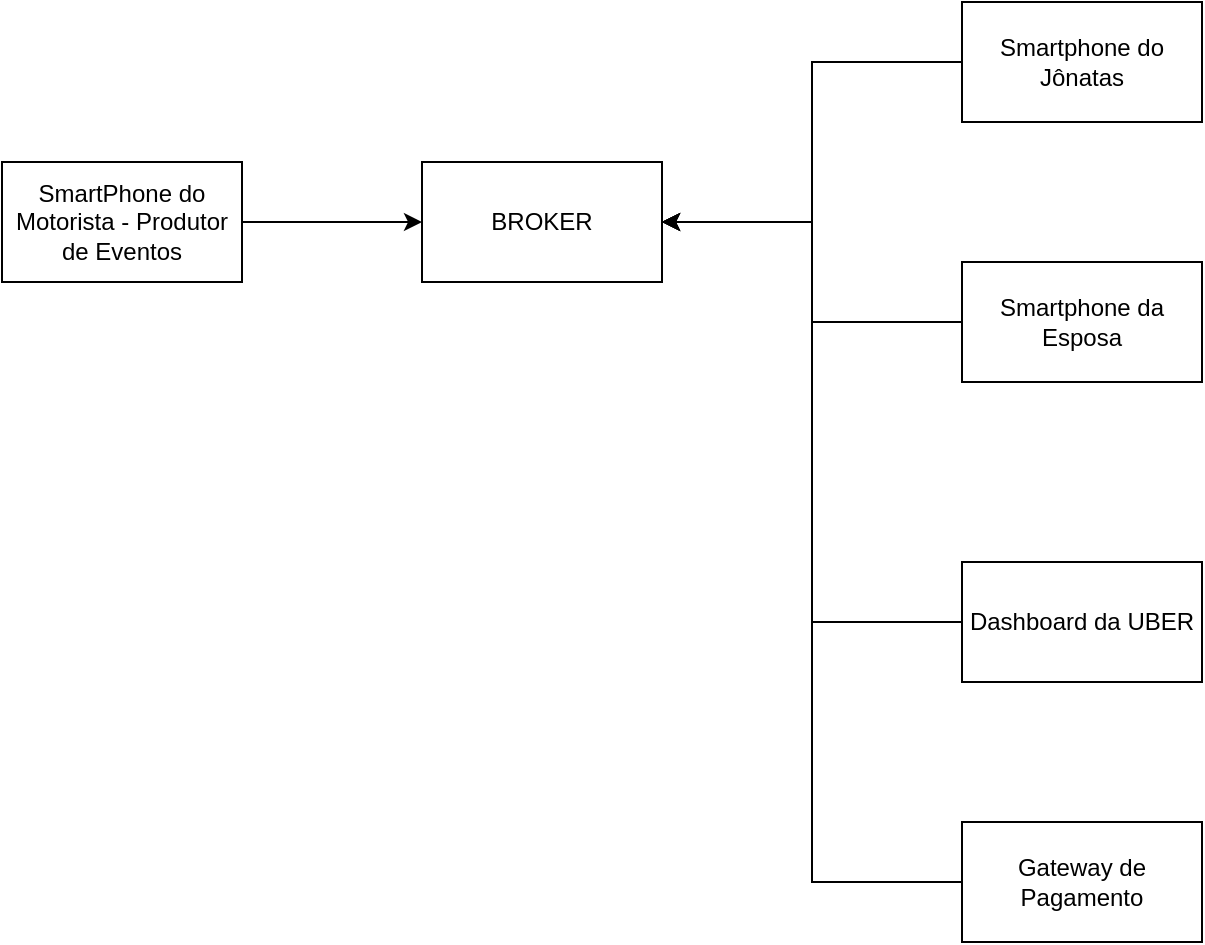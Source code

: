 <mxfile version="21.2.8" type="device" pages="3">
  <diagram name="Uber" id="jLLovNdxrYh4mlNvPqiQ">
    <mxGraphModel dx="977" dy="566" grid="1" gridSize="10" guides="1" tooltips="1" connect="1" arrows="1" fold="1" page="1" pageScale="1" pageWidth="1169" pageHeight="827" math="0" shadow="0">
      <root>
        <mxCell id="0" />
        <mxCell id="1" parent="0" />
        <mxCell id="WAbnehkyM1PdjyxMHa0J-2" style="edgeStyle=orthogonalEdgeStyle;rounded=0;orthogonalLoop=1;jettySize=auto;html=1;" edge="1" parent="1" source="WAbnehkyM1PdjyxMHa0J-1" target="WAbnehkyM1PdjyxMHa0J-3">
          <mxGeometry relative="1" as="geometry">
            <mxPoint x="340.0" y="200" as="targetPoint" />
          </mxGeometry>
        </mxCell>
        <mxCell id="WAbnehkyM1PdjyxMHa0J-1" value="SmartPhone do Motorista - Produtor de Eventos" style="rounded=0;whiteSpace=wrap;html=1;" vertex="1" parent="1">
          <mxGeometry x="70" y="170" width="120" height="60" as="geometry" />
        </mxCell>
        <mxCell id="WAbnehkyM1PdjyxMHa0J-3" value="BROKER" style="rounded=0;whiteSpace=wrap;html=1;" vertex="1" parent="1">
          <mxGeometry x="280.0" y="170" width="120" height="60" as="geometry" />
        </mxCell>
        <mxCell id="WAbnehkyM1PdjyxMHa0J-5" style="edgeStyle=orthogonalEdgeStyle;rounded=0;orthogonalLoop=1;jettySize=auto;html=1;entryX=1;entryY=0.5;entryDx=0;entryDy=0;" edge="1" parent="1" source="WAbnehkyM1PdjyxMHa0J-4" target="WAbnehkyM1PdjyxMHa0J-3">
          <mxGeometry relative="1" as="geometry" />
        </mxCell>
        <mxCell id="WAbnehkyM1PdjyxMHa0J-4" value="Smartphone do Jônatas" style="rounded=0;whiteSpace=wrap;html=1;" vertex="1" parent="1">
          <mxGeometry x="550" y="90" width="120" height="60" as="geometry" />
        </mxCell>
        <mxCell id="WAbnehkyM1PdjyxMHa0J-7" style="edgeStyle=orthogonalEdgeStyle;rounded=0;orthogonalLoop=1;jettySize=auto;html=1;entryX=1;entryY=0.5;entryDx=0;entryDy=0;" edge="1" parent="1" source="WAbnehkyM1PdjyxMHa0J-6" target="WAbnehkyM1PdjyxMHa0J-3">
          <mxGeometry relative="1" as="geometry" />
        </mxCell>
        <mxCell id="WAbnehkyM1PdjyxMHa0J-6" value="Smartphone da Esposa" style="rounded=0;whiteSpace=wrap;html=1;" vertex="1" parent="1">
          <mxGeometry x="550" y="220" width="120" height="60" as="geometry" />
        </mxCell>
        <mxCell id="WAbnehkyM1PdjyxMHa0J-10" style="edgeStyle=orthogonalEdgeStyle;rounded=0;orthogonalLoop=1;jettySize=auto;html=1;entryX=1;entryY=0.5;entryDx=0;entryDy=0;" edge="1" parent="1" source="WAbnehkyM1PdjyxMHa0J-8" target="WAbnehkyM1PdjyxMHa0J-3">
          <mxGeometry relative="1" as="geometry" />
        </mxCell>
        <mxCell id="WAbnehkyM1PdjyxMHa0J-8" value="Dashboard da UBER" style="rounded=0;whiteSpace=wrap;html=1;" vertex="1" parent="1">
          <mxGeometry x="550" y="370" width="120" height="60" as="geometry" />
        </mxCell>
        <mxCell id="WAbnehkyM1PdjyxMHa0J-12" style="edgeStyle=orthogonalEdgeStyle;rounded=0;orthogonalLoop=1;jettySize=auto;html=1;entryX=1;entryY=0.5;entryDx=0;entryDy=0;" edge="1" parent="1" source="WAbnehkyM1PdjyxMHa0J-11" target="WAbnehkyM1PdjyxMHa0J-3">
          <mxGeometry relative="1" as="geometry" />
        </mxCell>
        <mxCell id="WAbnehkyM1PdjyxMHa0J-11" value="Gateway de Pagamento" style="rounded=0;whiteSpace=wrap;html=1;" vertex="1" parent="1">
          <mxGeometry x="550" y="500" width="120" height="60" as="geometry" />
        </mxCell>
      </root>
    </mxGraphModel>
  </diagram>
  <diagram id="4tUlyenhz_04QG3sHfMa" name="Seguradora">
    <mxGraphModel dx="977" dy="566" grid="1" gridSize="10" guides="1" tooltips="1" connect="1" arrows="1" fold="1" page="1" pageScale="1" pageWidth="1169" pageHeight="827" math="0" shadow="0">
      <root>
        <mxCell id="0" />
        <mxCell id="1" parent="0" />
        <mxCell id="jGz9LGjT8MwWJozLt32F-33" value="" style="rounded=0;whiteSpace=wrap;html=1;fillColor=#f8cecc;strokeColor=#b85450;" vertex="1" parent="1">
          <mxGeometry x="800" y="340" width="590" height="340" as="geometry" />
        </mxCell>
        <mxCell id="jGz9LGjT8MwWJozLt32F-11" value="" style="rounded=0;whiteSpace=wrap;html=1;fillColor=#dae8fc;strokeColor=#6c8ebf;" vertex="1" parent="1">
          <mxGeometry x="100" y="340" width="680" height="340" as="geometry" />
        </mxCell>
        <mxCell id="yvtZ0-kwOsb3QNSa3hHj-15" value="" style="rounded=0;whiteSpace=wrap;html=1;fillColor=#fff2cc;strokeColor=#d6b656;" vertex="1" parent="1">
          <mxGeometry x="100" y="10" width="680" height="320" as="geometry" />
        </mxCell>
        <mxCell id="yvtZ0-kwOsb3QNSa3hHj-1" value="Automóveis" style="rounded=0;whiteSpace=wrap;html=1;" vertex="1" parent="1">
          <mxGeometry x="150" y="30" width="120" height="60" as="geometry" />
        </mxCell>
        <mxCell id="yvtZ0-kwOsb3QNSa3hHj-2" value="Casas" style="rounded=0;whiteSpace=wrap;html=1;" vertex="1" parent="1">
          <mxGeometry x="150" y="130" width="120" height="60" as="geometry" />
        </mxCell>
        <mxCell id="yvtZ0-kwOsb3QNSa3hHj-3" value="Vida" style="rounded=0;whiteSpace=wrap;html=1;" vertex="1" parent="1">
          <mxGeometry x="150" y="240" width="120" height="60" as="geometry" />
        </mxCell>
        <mxCell id="yvtZ0-kwOsb3QNSa3hHj-5" value="Select * from auto where nif = 123456789" style="edgeStyle=orthogonalEdgeStyle;rounded=0;orthogonalLoop=1;jettySize=auto;html=1;entryX=1;entryY=0.5;entryDx=0;entryDy=0;" edge="1" parent="1" source="yvtZ0-kwOsb3QNSa3hHj-4" target="yvtZ0-kwOsb3QNSa3hHj-1">
          <mxGeometry relative="1" as="geometry" />
        </mxCell>
        <mxCell id="yvtZ0-kwOsb3QNSa3hHj-6" value="Select * from casa where nif = 123456789" style="edgeStyle=orthogonalEdgeStyle;rounded=0;orthogonalLoop=1;jettySize=auto;html=1;entryX=1.002;entryY=0.333;entryDx=0;entryDy=0;entryPerimeter=0;" edge="1" parent="1" source="yvtZ0-kwOsb3QNSa3hHj-4" target="yvtZ0-kwOsb3QNSa3hHj-2">
          <mxGeometry relative="1" as="geometry" />
        </mxCell>
        <mxCell id="yvtZ0-kwOsb3QNSa3hHj-7" value="Select * from vida where nif = 123456789" style="edgeStyle=orthogonalEdgeStyle;rounded=0;orthogonalLoop=1;jettySize=auto;html=1;entryX=1;entryY=0.5;entryDx=0;entryDy=0;" edge="1" parent="1" source="yvtZ0-kwOsb3QNSa3hHj-4" target="yvtZ0-kwOsb3QNSa3hHj-3">
          <mxGeometry relative="1" as="geometry" />
        </mxCell>
        <mxCell id="yvtZ0-kwOsb3QNSa3hHj-4" value="Cliente" style="rounded=0;whiteSpace=wrap;html=1;" vertex="1" parent="1">
          <mxGeometry x="595" y="120" width="120" height="60" as="geometry" />
        </mxCell>
        <mxCell id="jGz9LGjT8MwWJozLt32F-3" style="edgeStyle=orthogonalEdgeStyle;rounded=0;orthogonalLoop=1;jettySize=auto;html=1;entryX=0;entryY=0.75;entryDx=0;entryDy=0;" edge="1" parent="1" source="yvtZ0-kwOsb3QNSa3hHj-8" target="yvtZ0-kwOsb3QNSa3hHj-17">
          <mxGeometry relative="1" as="geometry" />
        </mxCell>
        <mxCell id="yvtZ0-kwOsb3QNSa3hHj-8" value="Automóveis" style="rounded=0;whiteSpace=wrap;html=1;" vertex="1" parent="1">
          <mxGeometry x="120" y="360" width="120" height="60" as="geometry" />
        </mxCell>
        <mxCell id="jGz9LGjT8MwWJozLt32F-4" style="edgeStyle=orthogonalEdgeStyle;rounded=0;orthogonalLoop=1;jettySize=auto;html=1;entryX=0;entryY=0.5;entryDx=0;entryDy=0;" edge="1" parent="1" source="yvtZ0-kwOsb3QNSa3hHj-9" target="jGz9LGjT8MwWJozLt32F-1">
          <mxGeometry relative="1" as="geometry" />
        </mxCell>
        <mxCell id="yvtZ0-kwOsb3QNSa3hHj-9" value="Casas" style="rounded=0;whiteSpace=wrap;html=1;" vertex="1" parent="1">
          <mxGeometry x="120" y="460" width="120" height="60" as="geometry" />
        </mxCell>
        <mxCell id="jGz9LGjT8MwWJozLt32F-5" style="edgeStyle=orthogonalEdgeStyle;rounded=0;orthogonalLoop=1;jettySize=auto;html=1;entryX=0;entryY=0.5;entryDx=0;entryDy=0;" edge="1" parent="1" source="yvtZ0-kwOsb3QNSa3hHj-10" target="jGz9LGjT8MwWJozLt32F-2">
          <mxGeometry relative="1" as="geometry" />
        </mxCell>
        <mxCell id="yvtZ0-kwOsb3QNSa3hHj-10" value="Vida" style="rounded=0;whiteSpace=wrap;html=1;" vertex="1" parent="1">
          <mxGeometry x="120" y="570" width="120" height="60" as="geometry" />
        </mxCell>
        <mxCell id="jGz9LGjT8MwWJozLt32F-10" style="edgeStyle=orthogonalEdgeStyle;rounded=0;orthogonalLoop=1;jettySize=auto;html=1;entryX=1;entryY=0.5;entryDx=0;entryDy=0;" edge="1" parent="1" source="yvtZ0-kwOsb3QNSa3hHj-14" target="jGz9LGjT8MwWJozLt32F-6">
          <mxGeometry relative="1" as="geometry" />
        </mxCell>
        <mxCell id="yvtZ0-kwOsb3QNSa3hHj-14" value="Cliente" style="rounded=0;whiteSpace=wrap;html=1;" vertex="1" parent="1">
          <mxGeometry x="645" y="460" width="120" height="60" as="geometry" />
        </mxCell>
        <mxCell id="yvtZ0-kwOsb3QNSa3hHj-16" value="Tradicional" style="text;html=1;strokeColor=none;fillColor=none;align=center;verticalAlign=middle;whiteSpace=wrap;rounded=0;" vertex="1" parent="1">
          <mxGeometry x="700" y="10" width="60" height="30" as="geometry" />
        </mxCell>
        <mxCell id="jGz9LGjT8MwWJozLt32F-7" style="edgeStyle=orthogonalEdgeStyle;rounded=0;orthogonalLoop=1;jettySize=auto;html=1;entryX=0.001;entryY=0.616;entryDx=0;entryDy=0;entryPerimeter=0;" edge="1" parent="1" source="yvtZ0-kwOsb3QNSa3hHj-17" target="jGz9LGjT8MwWJozLt32F-6">
          <mxGeometry relative="1" as="geometry">
            <Array as="points">
              <mxPoint x="430" y="386" />
              <mxPoint x="430" y="490" />
              <mxPoint x="470" y="490" />
            </Array>
          </mxGeometry>
        </mxCell>
        <mxCell id="yvtZ0-kwOsb3QNSa3hHj-17" value="BrokerAuto" style="rounded=0;whiteSpace=wrap;html=1;" vertex="1" parent="1">
          <mxGeometry x="300" y="376" width="90" height="20" as="geometry" />
        </mxCell>
        <mxCell id="jGz9LGjT8MwWJozLt32F-8" style="edgeStyle=orthogonalEdgeStyle;rounded=0;orthogonalLoop=1;jettySize=auto;html=1;entryX=0;entryY=0.5;entryDx=0;entryDy=0;" edge="1" parent="1" source="jGz9LGjT8MwWJozLt32F-1" target="jGz9LGjT8MwWJozLt32F-6">
          <mxGeometry relative="1" as="geometry" />
        </mxCell>
        <mxCell id="jGz9LGjT8MwWJozLt32F-1" value="BrokerCasa" style="rounded=0;whiteSpace=wrap;html=1;" vertex="1" parent="1">
          <mxGeometry x="300" y="480" width="90" height="20" as="geometry" />
        </mxCell>
        <mxCell id="jGz9LGjT8MwWJozLt32F-9" style="edgeStyle=orthogonalEdgeStyle;rounded=0;orthogonalLoop=1;jettySize=auto;html=1;entryX=0;entryY=0.5;entryDx=0;entryDy=0;" edge="1" parent="1" source="jGz9LGjT8MwWJozLt32F-2" target="jGz9LGjT8MwWJozLt32F-6">
          <mxGeometry relative="1" as="geometry" />
        </mxCell>
        <mxCell id="jGz9LGjT8MwWJozLt32F-2" value="BrokerVida" style="rounded=0;whiteSpace=wrap;html=1;" vertex="1" parent="1">
          <mxGeometry x="300" y="590" width="90" height="20" as="geometry" />
        </mxCell>
        <mxCell id="jGz9LGjT8MwWJozLt32F-6" value="Database Visao360" style="rounded=0;whiteSpace=wrap;html=1;" vertex="1" parent="1">
          <mxGeometry x="470" y="460" width="120" height="60" as="geometry" />
        </mxCell>
        <mxCell id="jGz9LGjT8MwWJozLt32F-12" value="Orientado a Eventos" style="text;html=1;strokeColor=none;fillColor=none;align=center;verticalAlign=middle;whiteSpace=wrap;rounded=0;" vertex="1" parent="1">
          <mxGeometry x="660" y="346" width="120" height="30" as="geometry" />
        </mxCell>
        <mxCell id="jGz9LGjT8MwWJozLt32F-26" style="edgeStyle=orthogonalEdgeStyle;rounded=0;orthogonalLoop=1;jettySize=auto;html=1;entryX=-0.014;entryY=0.563;entryDx=0;entryDy=0;entryPerimeter=0;" edge="1" parent="1" source="jGz9LGjT8MwWJozLt32F-13" target="jGz9LGjT8MwWJozLt32F-25">
          <mxGeometry relative="1" as="geometry" />
        </mxCell>
        <mxCell id="jGz9LGjT8MwWJozLt32F-13" value="EventHub" style="image;aspect=fixed;html=1;points=[];align=center;fontSize=12;image=img/lib/azure2/iot/Event_Hubs.svg;" vertex="1" parent="1">
          <mxGeometry x="1020" y="514" width="29.03" height="26" as="geometry" />
        </mxCell>
        <mxCell id="jGz9LGjT8MwWJozLt32F-14" value="SeguroAuto" style="image;sketch=0;aspect=fixed;html=1;points=[];align=center;fontSize=12;image=img/lib/mscae/App_Services.svg;" vertex="1" parent="1">
          <mxGeometry x="840" y="346" width="20" height="20" as="geometry" />
        </mxCell>
        <mxCell id="jGz9LGjT8MwWJozLt32F-22" style="edgeStyle=orthogonalEdgeStyle;rounded=0;orthogonalLoop=1;jettySize=auto;html=1;entryX=0.026;entryY=0.403;entryDx=0;entryDy=0;entryPerimeter=0;" edge="1" parent="1" source="jGz9LGjT8MwWJozLt32F-15" target="jGz9LGjT8MwWJozLt32F-13">
          <mxGeometry relative="1" as="geometry">
            <Array as="points">
              <mxPoint x="940" y="400" />
              <mxPoint x="940" y="525" />
            </Array>
          </mxGeometry>
        </mxCell>
        <mxCell id="jGz9LGjT8MwWJozLt32F-15" value="AutoDB" style="image;aspect=fixed;html=1;points=[];align=center;fontSize=12;image=img/lib/azure2/databases/SQL_Database.svg;" vertex="1" parent="1">
          <mxGeometry x="850" y="390" width="15" height="20" as="geometry" />
        </mxCell>
        <mxCell id="jGz9LGjT8MwWJozLt32F-16" value="SeguroCasa" style="image;sketch=0;aspect=fixed;html=1;points=[];align=center;fontSize=12;image=img/lib/mscae/App_Services.svg;" vertex="1" parent="1">
          <mxGeometry x="835" y="470" width="20" height="20" as="geometry" />
        </mxCell>
        <mxCell id="jGz9LGjT8MwWJozLt32F-23" style="edgeStyle=orthogonalEdgeStyle;rounded=0;orthogonalLoop=1;jettySize=auto;html=1;" edge="1" parent="1" source="jGz9LGjT8MwWJozLt32F-17">
          <mxGeometry relative="1" as="geometry">
            <mxPoint x="1020" y="524" as="targetPoint" />
          </mxGeometry>
        </mxCell>
        <mxCell id="jGz9LGjT8MwWJozLt32F-17" value="CasaDB" style="image;aspect=fixed;html=1;points=[];align=center;fontSize=12;image=img/lib/azure2/databases/SQL_Database.svg;" vertex="1" parent="1">
          <mxGeometry x="845" y="514" width="15" height="20" as="geometry" />
        </mxCell>
        <mxCell id="jGz9LGjT8MwWJozLt32F-19" value="SeguroVida" style="image;sketch=0;aspect=fixed;html=1;points=[];align=center;fontSize=12;image=img/lib/mscae/App_Services.svg;" vertex="1" parent="1">
          <mxGeometry x="837.5" y="580" width="20" height="20" as="geometry" />
        </mxCell>
        <mxCell id="jGz9LGjT8MwWJozLt32F-24" style="edgeStyle=orthogonalEdgeStyle;rounded=0;orthogonalLoop=1;jettySize=auto;html=1;entryX=-0.032;entryY=0.432;entryDx=0;entryDy=0;entryPerimeter=0;" edge="1" parent="1" source="jGz9LGjT8MwWJozLt32F-21" target="jGz9LGjT8MwWJozLt32F-13">
          <mxGeometry relative="1" as="geometry">
            <Array as="points">
              <mxPoint x="940" y="645" />
              <mxPoint x="940" y="525" />
            </Array>
          </mxGeometry>
        </mxCell>
        <mxCell id="jGz9LGjT8MwWJozLt32F-21" value="VidaDB" style="image;aspect=fixed;html=1;points=[];align=center;fontSize=12;image=img/lib/azure2/databases/Azure_Database_PostgreSQL_Server.svg;" vertex="1" parent="1">
          <mxGeometry x="865" y="630" width="22.5" height="30" as="geometry" />
        </mxCell>
        <mxCell id="jGz9LGjT8MwWJozLt32F-28" style="edgeStyle=orthogonalEdgeStyle;rounded=0;orthogonalLoop=1;jettySize=auto;html=1;entryX=-0.089;entryY=0.349;entryDx=0;entryDy=0;entryPerimeter=0;" edge="1" parent="1" source="jGz9LGjT8MwWJozLt32F-25" target="jGz9LGjT8MwWJozLt32F-27">
          <mxGeometry relative="1" as="geometry" />
        </mxCell>
        <mxCell id="jGz9LGjT8MwWJozLt32F-25" value="FunctionApp" style="image;aspect=fixed;html=1;points=[];align=center;fontSize=12;image=img/lib/azure2/iot/Function_Apps.svg;" vertex="1" parent="1">
          <mxGeometry x="1110" y="510" width="34" height="30" as="geometry" />
        </mxCell>
        <mxCell id="jGz9LGjT8MwWJozLt32F-27" value="CosmosDB" style="image;aspect=fixed;html=1;points=[];align=center;fontSize=12;image=img/lib/azure2/databases/Azure_Cosmos_DB.svg;" vertex="1" parent="1">
          <mxGeometry x="1210" y="511" width="40" height="40" as="geometry" />
        </mxCell>
        <mxCell id="jGz9LGjT8MwWJozLt32F-30" style="edgeStyle=orthogonalEdgeStyle;rounded=0;orthogonalLoop=1;jettySize=auto;html=1;" edge="1" parent="1" source="jGz9LGjT8MwWJozLt32F-29" target="jGz9LGjT8MwWJozLt32F-27">
          <mxGeometry relative="1" as="geometry" />
        </mxCell>
        <mxCell id="jGz9LGjT8MwWJozLt32F-29" value="AppClient" style="image;sketch=0;aspect=fixed;html=1;points=[];align=center;fontSize=12;image=img/lib/mscae/App_Services.svg;" vertex="1" parent="1">
          <mxGeometry x="1330" y="514.5" width="33" height="33" as="geometry" />
        </mxCell>
        <mxCell id="jGz9LGjT8MwWJozLt32F-34" value="Orientado a Eventos Azure" style="text;html=1;strokeColor=none;fillColor=none;align=center;verticalAlign=middle;whiteSpace=wrap;rounded=0;" vertex="1" parent="1">
          <mxGeometry x="1220" y="341" width="160" height="30" as="geometry" />
        </mxCell>
        <mxCell id="O7M0Deaf9Q3bA_X2EDe1-1" value="" style="shape=image;verticalLabelPosition=bottom;labelBackgroundColor=default;verticalAlign=top;aspect=fixed;imageAspect=0;image=https://github.com/MoongyProjetos/architecture-and-design-patterns/raw/main/Documenta%C3%A7%C3%A3o/image.png;" vertex="1" parent="1">
          <mxGeometry x="837.5" y="10" width="479.72" height="150" as="geometry" />
        </mxCell>
      </root>
    </mxGraphModel>
  </diagram>
  <diagram id="F2S-_N6NnLQsfEqdoTCU" name="Bancos">
    <mxGraphModel dx="977" dy="566" grid="1" gridSize="10" guides="1" tooltips="1" connect="1" arrows="1" fold="1" page="1" pageScale="1" pageWidth="1169" pageHeight="827" math="0" shadow="0">
      <root>
        <mxCell id="0" />
        <mxCell id="1" parent="0" />
        <mxCell id="nwri-UpMGIts2iyOEcOp-3" value="1" style="edgeStyle=orthogonalEdgeStyle;rounded=0;orthogonalLoop=1;jettySize=auto;html=1;entryX=0;entryY=0.5;entryDx=0;entryDy=0;" edge="1" parent="1" source="nwri-UpMGIts2iyOEcOp-1" target="nwri-UpMGIts2iyOEcOp-2">
          <mxGeometry relative="1" as="geometry" />
        </mxCell>
        <mxCell id="nwri-UpMGIts2iyOEcOp-1" value="BCPMillenium Transfere dinheiro" style="rounded=0;whiteSpace=wrap;html=1;" vertex="1" parent="1">
          <mxGeometry x="90" y="70" width="120" height="60" as="geometry" />
        </mxCell>
        <mxCell id="nwri-UpMGIts2iyOEcOp-4" value="2" style="edgeStyle=orthogonalEdgeStyle;rounded=0;orthogonalLoop=1;jettySize=auto;html=1;entryX=1;entryY=0.5;entryDx=0;entryDy=0;dashed=1;" edge="1" parent="1">
          <mxGeometry relative="1" as="geometry">
            <mxPoint x="300" y="113" as="sourcePoint" />
            <mxPoint x="210" y="113" as="targetPoint" />
          </mxGeometry>
        </mxCell>
        <mxCell id="nwri-UpMGIts2iyOEcOp-7" value="3" style="edgeStyle=orthogonalEdgeStyle;rounded=0;orthogonalLoop=1;jettySize=auto;html=1;entryX=0;entryY=0.5;entryDx=0;entryDy=0;" edge="1" parent="1" source="nwri-UpMGIts2iyOEcOp-2" target="nwri-UpMGIts2iyOEcOp-6">
          <mxGeometry relative="1" as="geometry" />
        </mxCell>
        <mxCell id="nwri-UpMGIts2iyOEcOp-2" value="SIBS" style="rounded=0;whiteSpace=wrap;html=1;" vertex="1" parent="1">
          <mxGeometry x="300" y="70" width="120" height="60" as="geometry" />
        </mxCell>
        <mxCell id="nwri-UpMGIts2iyOEcOp-5" value="&lt;h1&gt;Processo&lt;/h1&gt;&lt;div&gt;1 - Millenium faz um httprequest&lt;/div&gt;&lt;div&gt;2 - Sibs retorna um 202&lt;/div&gt;&lt;div&gt;3 - Sibs faz um request&lt;/div&gt;&lt;div&gt;4 - 202 dizendo que foi informado&lt;/div&gt;&lt;div&gt;5 - Ao encontrar dados, agora é a vez do BPI chamar a SIBS&lt;/div&gt;&lt;div&gt;6 - Sibs retorna um 202&lt;/div&gt;&lt;div&gt;7 - Sibs informa ao Millenium que já pode mandar dinheir&lt;/div&gt;&lt;div&gt;8 -&amp;nbsp; ...&lt;/div&gt;&lt;div&gt;&lt;br&gt;&lt;/div&gt;&lt;div&gt;&lt;br&gt;&lt;/div&gt;&lt;div&gt;&lt;br&gt;&lt;/div&gt;" style="text;html=1;strokeColor=none;fillColor=none;spacing=5;spacingTop=-20;whiteSpace=wrap;overflow=hidden;rounded=0;" vertex="1" parent="1">
          <mxGeometry x="741" y="40" width="230" height="280" as="geometry" />
        </mxCell>
        <mxCell id="nwri-UpMGIts2iyOEcOp-9" value="5" style="edgeStyle=orthogonalEdgeStyle;rounded=0;orthogonalLoop=1;jettySize=auto;html=1;entryX=1;entryY=0.5;entryDx=0;entryDy=0;" edge="1" parent="1">
          <mxGeometry relative="1" as="geometry">
            <mxPoint x="540" y="125" as="sourcePoint" />
            <mxPoint x="420" y="125" as="targetPoint" />
          </mxGeometry>
        </mxCell>
        <mxCell id="nwri-UpMGIts2iyOEcOp-6" value="BPI Recebe Dinheiro" style="rounded=0;whiteSpace=wrap;html=1;" vertex="1" parent="1">
          <mxGeometry x="540" y="70" width="120" height="60" as="geometry" />
        </mxCell>
        <mxCell id="nwri-UpMGIts2iyOEcOp-8" value="4" style="edgeStyle=orthogonalEdgeStyle;rounded=0;orthogonalLoop=1;jettySize=auto;html=1;entryX=1;entryY=0.5;entryDx=0;entryDy=0;dashed=1;exitX=-0.024;exitY=0.664;exitDx=0;exitDy=0;exitPerimeter=0;" edge="1" parent="1" source="nwri-UpMGIts2iyOEcOp-6">
          <mxGeometry relative="1" as="geometry">
            <mxPoint x="510" y="110" as="sourcePoint" />
            <mxPoint x="420" y="110" as="targetPoint" />
          </mxGeometry>
        </mxCell>
        <mxCell id="nwri-UpMGIts2iyOEcOp-10" value="6" style="edgeStyle=orthogonalEdgeStyle;rounded=0;orthogonalLoop=1;jettySize=auto;html=1;entryX=0;entryY=0.5;entryDx=0;entryDy=0;dashed=1;" edge="1" parent="1">
          <mxGeometry relative="1" as="geometry">
            <mxPoint x="420" y="139" as="sourcePoint" />
            <mxPoint x="540" y="139" as="targetPoint" />
          </mxGeometry>
        </mxCell>
        <mxCell id="nwri-UpMGIts2iyOEcOp-11" value="7" style="edgeStyle=orthogonalEdgeStyle;rounded=0;orthogonalLoop=1;jettySize=auto;html=1;entryX=1;entryY=0.5;entryDx=0;entryDy=0;" edge="1" parent="1">
          <mxGeometry relative="1" as="geometry">
            <mxPoint x="290" y="130" as="sourcePoint" />
            <mxPoint x="210" y="130" as="targetPoint" />
          </mxGeometry>
        </mxCell>
        <mxCell id="nwri-UpMGIts2iyOEcOp-12" value="8" style="edgeStyle=orthogonalEdgeStyle;rounded=0;orthogonalLoop=1;jettySize=auto;html=1;dashed=1;" edge="1" parent="1">
          <mxGeometry relative="1" as="geometry">
            <mxPoint x="210" y="145" as="sourcePoint" />
            <mxPoint x="290" y="145" as="targetPoint" />
          </mxGeometry>
        </mxCell>
        <mxCell id="nwri-UpMGIts2iyOEcOp-13" value="Milleniun" style="image;aspect=fixed;html=1;points=[];align=center;fontSize=12;image=img/lib/azure2/app_services/App_Services.svg;" vertex="1" parent="1">
          <mxGeometry x="90" y="290" width="64" height="64" as="geometry" />
        </mxCell>
        <mxCell id="nwri-UpMGIts2iyOEcOp-18" value="1" style="edgeStyle=orthogonalEdgeStyle;rounded=0;orthogonalLoop=1;jettySize=auto;html=1;entryX=0;entryY=0.5;entryDx=0;entryDy=0;" edge="1" parent="1">
          <mxGeometry relative="1" as="geometry">
            <mxPoint x="165" y="302" as="sourcePoint" />
            <mxPoint x="255" y="302" as="targetPoint" />
          </mxGeometry>
        </mxCell>
        <mxCell id="nwri-UpMGIts2iyOEcOp-19" value="2" style="edgeStyle=orthogonalEdgeStyle;rounded=0;orthogonalLoop=1;jettySize=auto;html=1;entryX=1;entryY=0.5;entryDx=0;entryDy=0;dashed=1;" edge="1" parent="1">
          <mxGeometry relative="1" as="geometry">
            <mxPoint x="255" y="315" as="sourcePoint" />
            <mxPoint x="165" y="315" as="targetPoint" />
          </mxGeometry>
        </mxCell>
        <mxCell id="nwri-UpMGIts2iyOEcOp-20" value="7" style="edgeStyle=orthogonalEdgeStyle;rounded=0;orthogonalLoop=1;jettySize=auto;html=1;entryX=1;entryY=0.5;entryDx=0;entryDy=0;" edge="1" parent="1">
          <mxGeometry relative="1" as="geometry">
            <mxPoint x="245" y="332" as="sourcePoint" />
            <mxPoint x="165" y="332" as="targetPoint" />
          </mxGeometry>
        </mxCell>
        <mxCell id="nwri-UpMGIts2iyOEcOp-21" value="8" style="edgeStyle=orthogonalEdgeStyle;rounded=0;orthogonalLoop=1;jettySize=auto;html=1;dashed=1;" edge="1" parent="1">
          <mxGeometry relative="1" as="geometry">
            <mxPoint x="165" y="347" as="sourcePoint" />
            <mxPoint x="245" y="347" as="targetPoint" />
          </mxGeometry>
        </mxCell>
        <mxCell id="nwri-UpMGIts2iyOEcOp-22" value="AzureServiceBus" style="image;aspect=fixed;html=1;points=[];align=center;fontSize=12;image=img/lib/azure2/integration/Service_Bus.svg;" vertex="1" parent="1">
          <mxGeometry x="270" y="290" width="68" height="60" as="geometry" />
        </mxCell>
        <mxCell id="nwri-UpMGIts2iyOEcOp-23" value="SIBS" style="rounded=0;whiteSpace=wrap;html=1;" vertex="1" parent="1">
          <mxGeometry x="450" y="292" width="120" height="60" as="geometry" />
        </mxCell>
        <mxCell id="nwri-UpMGIts2iyOEcOp-24" value="1" style="edgeStyle=orthogonalEdgeStyle;rounded=0;orthogonalLoop=1;jettySize=auto;html=1;entryX=0;entryY=0.5;entryDx=0;entryDy=0;" edge="1" parent="1">
          <mxGeometry relative="1" as="geometry">
            <mxPoint x="350" y="301.21" as="sourcePoint" />
            <mxPoint x="440" y="301.21" as="targetPoint" />
          </mxGeometry>
        </mxCell>
        <mxCell id="nwri-UpMGIts2iyOEcOp-25" value="2" style="edgeStyle=orthogonalEdgeStyle;rounded=0;orthogonalLoop=1;jettySize=auto;html=1;entryX=1;entryY=0.5;entryDx=0;entryDy=0;dashed=1;" edge="1" parent="1">
          <mxGeometry relative="1" as="geometry">
            <mxPoint x="440" y="314.21" as="sourcePoint" />
            <mxPoint x="350" y="314.21" as="targetPoint" />
          </mxGeometry>
        </mxCell>
        <mxCell id="nwri-UpMGIts2iyOEcOp-26" value="7" style="edgeStyle=orthogonalEdgeStyle;rounded=0;orthogonalLoop=1;jettySize=auto;html=1;entryX=1;entryY=0.5;entryDx=0;entryDy=0;" edge="1" parent="1">
          <mxGeometry relative="1" as="geometry">
            <mxPoint x="430" y="331.21" as="sourcePoint" />
            <mxPoint x="350" y="331.21" as="targetPoint" />
          </mxGeometry>
        </mxCell>
        <mxCell id="nwri-UpMGIts2iyOEcOp-27" value="8" style="edgeStyle=orthogonalEdgeStyle;rounded=0;orthogonalLoop=1;jettySize=auto;html=1;dashed=1;" edge="1" parent="1">
          <mxGeometry relative="1" as="geometry">
            <mxPoint x="350" y="346.21" as="sourcePoint" />
            <mxPoint x="430" y="346.21" as="targetPoint" />
          </mxGeometry>
        </mxCell>
        <mxCell id="nwri-UpMGIts2iyOEcOp-28" value="AzureServiceBus" style="image;aspect=fixed;html=1;points=[];align=center;fontSize=12;image=img/lib/azure2/integration/Service_Bus.svg;" vertex="1" parent="1">
          <mxGeometry x="710" y="292" width="68" height="60" as="geometry" />
        </mxCell>
        <mxCell id="nwri-UpMGIts2iyOEcOp-29" value="BPI Recebe Dinheiro" style="rounded=0;whiteSpace=wrap;html=1;" vertex="1" parent="1">
          <mxGeometry x="910" y="294" width="120" height="60" as="geometry" />
        </mxCell>
        <mxCell id="nwri-UpMGIts2iyOEcOp-34" value="3" style="edgeStyle=orthogonalEdgeStyle;rounded=0;orthogonalLoop=1;jettySize=auto;html=1;entryX=0;entryY=0.5;entryDx=0;entryDy=0;" edge="1" parent="1">
          <mxGeometry relative="1" as="geometry">
            <mxPoint x="575" y="303" as="sourcePoint" />
            <mxPoint x="695" y="303" as="targetPoint" />
          </mxGeometry>
        </mxCell>
        <mxCell id="nwri-UpMGIts2iyOEcOp-35" value="5" style="edgeStyle=orthogonalEdgeStyle;rounded=0;orthogonalLoop=1;jettySize=auto;html=1;entryX=1;entryY=0.5;entryDx=0;entryDy=0;" edge="1" parent="1">
          <mxGeometry relative="1" as="geometry">
            <mxPoint x="695" y="328" as="sourcePoint" />
            <mxPoint x="575" y="328" as="targetPoint" />
          </mxGeometry>
        </mxCell>
        <mxCell id="nwri-UpMGIts2iyOEcOp-36" value="4" style="edgeStyle=orthogonalEdgeStyle;rounded=0;orthogonalLoop=1;jettySize=auto;html=1;entryX=1;entryY=0.5;entryDx=0;entryDy=0;dashed=1;exitX=-0.024;exitY=0.664;exitDx=0;exitDy=0;exitPerimeter=0;" edge="1" parent="1">
          <mxGeometry relative="1" as="geometry">
            <mxPoint x="692" y="313" as="sourcePoint" />
            <mxPoint x="575" y="313" as="targetPoint" />
          </mxGeometry>
        </mxCell>
        <mxCell id="nwri-UpMGIts2iyOEcOp-37" value="6" style="edgeStyle=orthogonalEdgeStyle;rounded=0;orthogonalLoop=1;jettySize=auto;html=1;entryX=0;entryY=0.5;entryDx=0;entryDy=0;dashed=1;" edge="1" parent="1">
          <mxGeometry relative="1" as="geometry">
            <mxPoint x="575" y="342" as="sourcePoint" />
            <mxPoint x="695" y="342" as="targetPoint" />
          </mxGeometry>
        </mxCell>
        <mxCell id="nwri-UpMGIts2iyOEcOp-38" value="3" style="edgeStyle=orthogonalEdgeStyle;rounded=0;orthogonalLoop=1;jettySize=auto;html=1;entryX=0;entryY=0.5;entryDx=0;entryDy=0;" edge="1" parent="1">
          <mxGeometry relative="1" as="geometry">
            <mxPoint x="784" y="302" as="sourcePoint" />
            <mxPoint x="904" y="302" as="targetPoint" />
          </mxGeometry>
        </mxCell>
        <mxCell id="nwri-UpMGIts2iyOEcOp-39" value="5" style="edgeStyle=orthogonalEdgeStyle;rounded=0;orthogonalLoop=1;jettySize=auto;html=1;entryX=1;entryY=0.5;entryDx=0;entryDy=0;" edge="1" parent="1">
          <mxGeometry relative="1" as="geometry">
            <mxPoint x="904" y="327" as="sourcePoint" />
            <mxPoint x="784" y="327" as="targetPoint" />
          </mxGeometry>
        </mxCell>
        <mxCell id="nwri-UpMGIts2iyOEcOp-40" value="4" style="edgeStyle=orthogonalEdgeStyle;rounded=0;orthogonalLoop=1;jettySize=auto;html=1;entryX=1;entryY=0.5;entryDx=0;entryDy=0;dashed=1;exitX=-0.024;exitY=0.664;exitDx=0;exitDy=0;exitPerimeter=0;" edge="1" parent="1">
          <mxGeometry relative="1" as="geometry">
            <mxPoint x="901" y="312" as="sourcePoint" />
            <mxPoint x="784" y="312" as="targetPoint" />
          </mxGeometry>
        </mxCell>
        <mxCell id="nwri-UpMGIts2iyOEcOp-41" value="6" style="edgeStyle=orthogonalEdgeStyle;rounded=0;orthogonalLoop=1;jettySize=auto;html=1;entryX=0;entryY=0.5;entryDx=0;entryDy=0;dashed=1;" edge="1" parent="1">
          <mxGeometry relative="1" as="geometry">
            <mxPoint x="784" y="341" as="sourcePoint" />
            <mxPoint x="904" y="341" as="targetPoint" />
          </mxGeometry>
        </mxCell>
      </root>
    </mxGraphModel>
  </diagram>
</mxfile>
